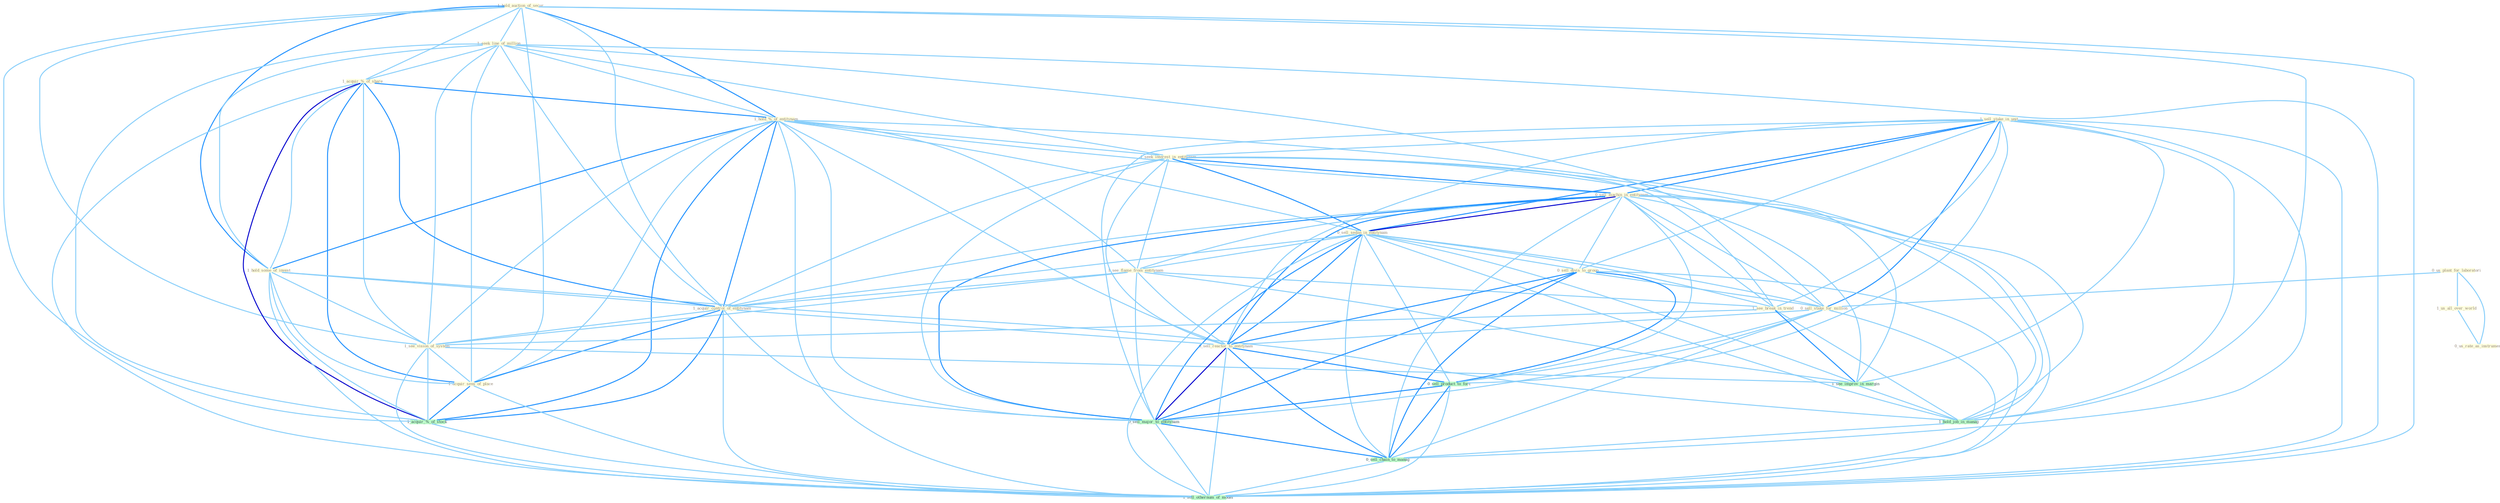 Graph G{ 
    node
    [shape=polygon,style=filled,width=.5,height=.06,color="#BDFCC9",fixedsize=true,fontsize=4,
    fontcolor="#2f4f4f"];
    {node
    [color="#ffffe0", fontcolor="#8b7d6b"] "1_hold_auction_of_secur " "1_seek_line_of_million " "1_acquir_%_of_share " "1_hold_%_of_entitynam " "1_sell_stake_in_unit " "1_hold_some_of_invest " "1_seek_interest_in_entitynam " "0_us_plant_for_laboratori " "0_sell_machin_in_entitynam " "0_sell_sedan_in_entitynam " "1_us_all_over_world " "1_see_flame_from_entitynam " "1_acquir_control_of_entitynam " "0_sell_divis_to_group " "0_sell_stake_for_million " "0_us_rate_as_instrument " "1_see_break_in_trend " "1_see_vision_of_system " "0_sell_reactor_to_entitynam " "1_acquir_sens_of_place "}
{node [color="#fff0f5", fontcolor="#b22222"]}
edge [color="#B0E2FF"];

	"1_hold_auction_of_secur " -- "1_seek_line_of_million " [w="1", color="#87cefa" ];
	"1_hold_auction_of_secur " -- "1_acquir_%_of_share " [w="1", color="#87cefa" ];
	"1_hold_auction_of_secur " -- "1_hold_%_of_entitynam " [w="2", color="#1e90ff" , len=0.8];
	"1_hold_auction_of_secur " -- "1_hold_some_of_invest " [w="2", color="#1e90ff" , len=0.8];
	"1_hold_auction_of_secur " -- "1_acquir_control_of_entitynam " [w="1", color="#87cefa" ];
	"1_hold_auction_of_secur " -- "1_see_vision_of_system " [w="1", color="#87cefa" ];
	"1_hold_auction_of_secur " -- "1_acquir_sens_of_place " [w="1", color="#87cefa" ];
	"1_hold_auction_of_secur " -- "1_acquir_%_of_stock " [w="1", color="#87cefa" ];
	"1_hold_auction_of_secur " -- "1_hold_job_in_manag " [w="1", color="#87cefa" ];
	"1_hold_auction_of_secur " -- "1_sell_othernum_of_model " [w="1", color="#87cefa" ];
	"1_seek_line_of_million " -- "1_acquir_%_of_share " [w="1", color="#87cefa" ];
	"1_seek_line_of_million " -- "1_hold_%_of_entitynam " [w="1", color="#87cefa" ];
	"1_seek_line_of_million " -- "1_hold_some_of_invest " [w="1", color="#87cefa" ];
	"1_seek_line_of_million " -- "1_seek_interest_in_entitynam " [w="1", color="#87cefa" ];
	"1_seek_line_of_million " -- "1_acquir_control_of_entitynam " [w="1", color="#87cefa" ];
	"1_seek_line_of_million " -- "0_sell_stake_for_million " [w="1", color="#87cefa" ];
	"1_seek_line_of_million " -- "1_see_vision_of_system " [w="1", color="#87cefa" ];
	"1_seek_line_of_million " -- "1_acquir_sens_of_place " [w="1", color="#87cefa" ];
	"1_seek_line_of_million " -- "1_acquir_%_of_stock " [w="1", color="#87cefa" ];
	"1_seek_line_of_million " -- "1_sell_othernum_of_model " [w="1", color="#87cefa" ];
	"1_acquir_%_of_share " -- "1_hold_%_of_entitynam " [w="2", color="#1e90ff" , len=0.8];
	"1_acquir_%_of_share " -- "1_hold_some_of_invest " [w="1", color="#87cefa" ];
	"1_acquir_%_of_share " -- "1_acquir_control_of_entitynam " [w="2", color="#1e90ff" , len=0.8];
	"1_acquir_%_of_share " -- "1_see_vision_of_system " [w="1", color="#87cefa" ];
	"1_acquir_%_of_share " -- "1_acquir_sens_of_place " [w="2", color="#1e90ff" , len=0.8];
	"1_acquir_%_of_share " -- "1_acquir_%_of_stock " [w="3", color="#0000cd" , len=0.6];
	"1_acquir_%_of_share " -- "1_sell_othernum_of_model " [w="1", color="#87cefa" ];
	"1_hold_%_of_entitynam " -- "1_hold_some_of_invest " [w="2", color="#1e90ff" , len=0.8];
	"1_hold_%_of_entitynam " -- "1_seek_interest_in_entitynam " [w="1", color="#87cefa" ];
	"1_hold_%_of_entitynam " -- "0_sell_machin_in_entitynam " [w="1", color="#87cefa" ];
	"1_hold_%_of_entitynam " -- "0_sell_sedan_in_entitynam " [w="1", color="#87cefa" ];
	"1_hold_%_of_entitynam " -- "1_see_flame_from_entitynam " [w="1", color="#87cefa" ];
	"1_hold_%_of_entitynam " -- "1_acquir_control_of_entitynam " [w="2", color="#1e90ff" , len=0.8];
	"1_hold_%_of_entitynam " -- "1_see_vision_of_system " [w="1", color="#87cefa" ];
	"1_hold_%_of_entitynam " -- "0_sell_reactor_to_entitynam " [w="1", color="#87cefa" ];
	"1_hold_%_of_entitynam " -- "1_acquir_sens_of_place " [w="1", color="#87cefa" ];
	"1_hold_%_of_entitynam " -- "1_acquir_%_of_stock " [w="2", color="#1e90ff" , len=0.8];
	"1_hold_%_of_entitynam " -- "1_hold_job_in_manag " [w="1", color="#87cefa" ];
	"1_hold_%_of_entitynam " -- "0_sell_major_to_entitynam " [w="1", color="#87cefa" ];
	"1_hold_%_of_entitynam " -- "1_sell_othernum_of_model " [w="1", color="#87cefa" ];
	"1_sell_stake_in_unit " -- "1_seek_interest_in_entitynam " [w="1", color="#87cefa" ];
	"1_sell_stake_in_unit " -- "0_sell_machin_in_entitynam " [w="2", color="#1e90ff" , len=0.8];
	"1_sell_stake_in_unit " -- "0_sell_sedan_in_entitynam " [w="2", color="#1e90ff" , len=0.8];
	"1_sell_stake_in_unit " -- "0_sell_divis_to_group " [w="1", color="#87cefa" ];
	"1_sell_stake_in_unit " -- "0_sell_stake_for_million " [w="2", color="#1e90ff" , len=0.8];
	"1_sell_stake_in_unit " -- "1_see_break_in_trend " [w="1", color="#87cefa" ];
	"1_sell_stake_in_unit " -- "0_sell_reactor_to_entitynam " [w="1", color="#87cefa" ];
	"1_sell_stake_in_unit " -- "1_see_improv_in_margin " [w="1", color="#87cefa" ];
	"1_sell_stake_in_unit " -- "1_hold_job_in_manag " [w="1", color="#87cefa" ];
	"1_sell_stake_in_unit " -- "0_sell_product_to_forc " [w="1", color="#87cefa" ];
	"1_sell_stake_in_unit " -- "0_sell_major_to_entitynam " [w="1", color="#87cefa" ];
	"1_sell_stake_in_unit " -- "0_sell_chain_to_manag " [w="1", color="#87cefa" ];
	"1_sell_stake_in_unit " -- "1_sell_othernum_of_model " [w="1", color="#87cefa" ];
	"1_hold_some_of_invest " -- "1_acquir_control_of_entitynam " [w="1", color="#87cefa" ];
	"1_hold_some_of_invest " -- "1_see_vision_of_system " [w="1", color="#87cefa" ];
	"1_hold_some_of_invest " -- "1_acquir_sens_of_place " [w="1", color="#87cefa" ];
	"1_hold_some_of_invest " -- "1_acquir_%_of_stock " [w="1", color="#87cefa" ];
	"1_hold_some_of_invest " -- "1_hold_job_in_manag " [w="1", color="#87cefa" ];
	"1_hold_some_of_invest " -- "1_sell_othernum_of_model " [w="1", color="#87cefa" ];
	"1_seek_interest_in_entitynam " -- "0_sell_machin_in_entitynam " [w="2", color="#1e90ff" , len=0.8];
	"1_seek_interest_in_entitynam " -- "0_sell_sedan_in_entitynam " [w="2", color="#1e90ff" , len=0.8];
	"1_seek_interest_in_entitynam " -- "1_see_flame_from_entitynam " [w="1", color="#87cefa" ];
	"1_seek_interest_in_entitynam " -- "1_acquir_control_of_entitynam " [w="1", color="#87cefa" ];
	"1_seek_interest_in_entitynam " -- "1_see_break_in_trend " [w="1", color="#87cefa" ];
	"1_seek_interest_in_entitynam " -- "0_sell_reactor_to_entitynam " [w="1", color="#87cefa" ];
	"1_seek_interest_in_entitynam " -- "1_see_improv_in_margin " [w="1", color="#87cefa" ];
	"1_seek_interest_in_entitynam " -- "1_hold_job_in_manag " [w="1", color="#87cefa" ];
	"1_seek_interest_in_entitynam " -- "0_sell_major_to_entitynam " [w="1", color="#87cefa" ];
	"0_us_plant_for_laboratori " -- "1_us_all_over_world " [w="1", color="#87cefa" ];
	"0_us_plant_for_laboratori " -- "0_sell_stake_for_million " [w="1", color="#87cefa" ];
	"0_us_plant_for_laboratori " -- "0_us_rate_as_instrument " [w="1", color="#87cefa" ];
	"0_sell_machin_in_entitynam " -- "0_sell_sedan_in_entitynam " [w="3", color="#0000cd" , len=0.6];
	"0_sell_machin_in_entitynam " -- "1_see_flame_from_entitynam " [w="1", color="#87cefa" ];
	"0_sell_machin_in_entitynam " -- "1_acquir_control_of_entitynam " [w="1", color="#87cefa" ];
	"0_sell_machin_in_entitynam " -- "0_sell_divis_to_group " [w="1", color="#87cefa" ];
	"0_sell_machin_in_entitynam " -- "0_sell_stake_for_million " [w="1", color="#87cefa" ];
	"0_sell_machin_in_entitynam " -- "1_see_break_in_trend " [w="1", color="#87cefa" ];
	"0_sell_machin_in_entitynam " -- "0_sell_reactor_to_entitynam " [w="2", color="#1e90ff" , len=0.8];
	"0_sell_machin_in_entitynam " -- "1_see_improv_in_margin " [w="1", color="#87cefa" ];
	"0_sell_machin_in_entitynam " -- "1_hold_job_in_manag " [w="1", color="#87cefa" ];
	"0_sell_machin_in_entitynam " -- "0_sell_product_to_forc " [w="1", color="#87cefa" ];
	"0_sell_machin_in_entitynam " -- "0_sell_major_to_entitynam " [w="2", color="#1e90ff" , len=0.8];
	"0_sell_machin_in_entitynam " -- "0_sell_chain_to_manag " [w="1", color="#87cefa" ];
	"0_sell_machin_in_entitynam " -- "1_sell_othernum_of_model " [w="1", color="#87cefa" ];
	"0_sell_sedan_in_entitynam " -- "1_see_flame_from_entitynam " [w="1", color="#87cefa" ];
	"0_sell_sedan_in_entitynam " -- "1_acquir_control_of_entitynam " [w="1", color="#87cefa" ];
	"0_sell_sedan_in_entitynam " -- "0_sell_divis_to_group " [w="1", color="#87cefa" ];
	"0_sell_sedan_in_entitynam " -- "0_sell_stake_for_million " [w="1", color="#87cefa" ];
	"0_sell_sedan_in_entitynam " -- "1_see_break_in_trend " [w="1", color="#87cefa" ];
	"0_sell_sedan_in_entitynam " -- "0_sell_reactor_to_entitynam " [w="2", color="#1e90ff" , len=0.8];
	"0_sell_sedan_in_entitynam " -- "1_see_improv_in_margin " [w="1", color="#87cefa" ];
	"0_sell_sedan_in_entitynam " -- "1_hold_job_in_manag " [w="1", color="#87cefa" ];
	"0_sell_sedan_in_entitynam " -- "0_sell_product_to_forc " [w="1", color="#87cefa" ];
	"0_sell_sedan_in_entitynam " -- "0_sell_major_to_entitynam " [w="2", color="#1e90ff" , len=0.8];
	"0_sell_sedan_in_entitynam " -- "0_sell_chain_to_manag " [w="1", color="#87cefa" ];
	"0_sell_sedan_in_entitynam " -- "1_sell_othernum_of_model " [w="1", color="#87cefa" ];
	"1_us_all_over_world " -- "0_us_rate_as_instrument " [w="1", color="#87cefa" ];
	"1_see_flame_from_entitynam " -- "1_acquir_control_of_entitynam " [w="1", color="#87cefa" ];
	"1_see_flame_from_entitynam " -- "1_see_break_in_trend " [w="1", color="#87cefa" ];
	"1_see_flame_from_entitynam " -- "1_see_vision_of_system " [w="1", color="#87cefa" ];
	"1_see_flame_from_entitynam " -- "0_sell_reactor_to_entitynam " [w="1", color="#87cefa" ];
	"1_see_flame_from_entitynam " -- "1_see_improv_in_margin " [w="1", color="#87cefa" ];
	"1_see_flame_from_entitynam " -- "0_sell_major_to_entitynam " [w="1", color="#87cefa" ];
	"1_acquir_control_of_entitynam " -- "1_see_vision_of_system " [w="1", color="#87cefa" ];
	"1_acquir_control_of_entitynam " -- "0_sell_reactor_to_entitynam " [w="1", color="#87cefa" ];
	"1_acquir_control_of_entitynam " -- "1_acquir_sens_of_place " [w="2", color="#1e90ff" , len=0.8];
	"1_acquir_control_of_entitynam " -- "1_acquir_%_of_stock " [w="2", color="#1e90ff" , len=0.8];
	"1_acquir_control_of_entitynam " -- "0_sell_major_to_entitynam " [w="1", color="#87cefa" ];
	"1_acquir_control_of_entitynam " -- "1_sell_othernum_of_model " [w="1", color="#87cefa" ];
	"0_sell_divis_to_group " -- "0_sell_stake_for_million " [w="1", color="#87cefa" ];
	"0_sell_divis_to_group " -- "0_sell_reactor_to_entitynam " [w="2", color="#1e90ff" , len=0.8];
	"0_sell_divis_to_group " -- "0_sell_product_to_forc " [w="2", color="#1e90ff" , len=0.8];
	"0_sell_divis_to_group " -- "0_sell_major_to_entitynam " [w="2", color="#1e90ff" , len=0.8];
	"0_sell_divis_to_group " -- "0_sell_chain_to_manag " [w="2", color="#1e90ff" , len=0.8];
	"0_sell_divis_to_group " -- "1_sell_othernum_of_model " [w="1", color="#87cefa" ];
	"0_sell_stake_for_million " -- "0_sell_reactor_to_entitynam " [w="1", color="#87cefa" ];
	"0_sell_stake_for_million " -- "0_sell_product_to_forc " [w="1", color="#87cefa" ];
	"0_sell_stake_for_million " -- "0_sell_major_to_entitynam " [w="1", color="#87cefa" ];
	"0_sell_stake_for_million " -- "0_sell_chain_to_manag " [w="1", color="#87cefa" ];
	"0_sell_stake_for_million " -- "1_sell_othernum_of_model " [w="1", color="#87cefa" ];
	"1_see_break_in_trend " -- "1_see_vision_of_system " [w="1", color="#87cefa" ];
	"1_see_break_in_trend " -- "1_see_improv_in_margin " [w="2", color="#1e90ff" , len=0.8];
	"1_see_break_in_trend " -- "1_hold_job_in_manag " [w="1", color="#87cefa" ];
	"1_see_vision_of_system " -- "1_acquir_sens_of_place " [w="1", color="#87cefa" ];
	"1_see_vision_of_system " -- "1_see_improv_in_margin " [w="1", color="#87cefa" ];
	"1_see_vision_of_system " -- "1_acquir_%_of_stock " [w="1", color="#87cefa" ];
	"1_see_vision_of_system " -- "1_sell_othernum_of_model " [w="1", color="#87cefa" ];
	"0_sell_reactor_to_entitynam " -- "0_sell_product_to_forc " [w="2", color="#1e90ff" , len=0.8];
	"0_sell_reactor_to_entitynam " -- "0_sell_major_to_entitynam " [w="3", color="#0000cd" , len=0.6];
	"0_sell_reactor_to_entitynam " -- "0_sell_chain_to_manag " [w="2", color="#1e90ff" , len=0.8];
	"0_sell_reactor_to_entitynam " -- "1_sell_othernum_of_model " [w="1", color="#87cefa" ];
	"1_acquir_sens_of_place " -- "1_acquir_%_of_stock " [w="2", color="#1e90ff" , len=0.8];
	"1_acquir_sens_of_place " -- "1_sell_othernum_of_model " [w="1", color="#87cefa" ];
	"1_see_improv_in_margin " -- "1_hold_job_in_manag " [w="1", color="#87cefa" ];
	"1_acquir_%_of_stock " -- "1_sell_othernum_of_model " [w="1", color="#87cefa" ];
	"1_hold_job_in_manag " -- "0_sell_chain_to_manag " [w="1", color="#87cefa" ];
	"0_sell_product_to_forc " -- "0_sell_major_to_entitynam " [w="2", color="#1e90ff" , len=0.8];
	"0_sell_product_to_forc " -- "0_sell_chain_to_manag " [w="2", color="#1e90ff" , len=0.8];
	"0_sell_product_to_forc " -- "1_sell_othernum_of_model " [w="1", color="#87cefa" ];
	"0_sell_major_to_entitynam " -- "0_sell_chain_to_manag " [w="2", color="#1e90ff" , len=0.8];
	"0_sell_major_to_entitynam " -- "1_sell_othernum_of_model " [w="1", color="#87cefa" ];
	"0_sell_chain_to_manag " -- "1_sell_othernum_of_model " [w="1", color="#87cefa" ];
}